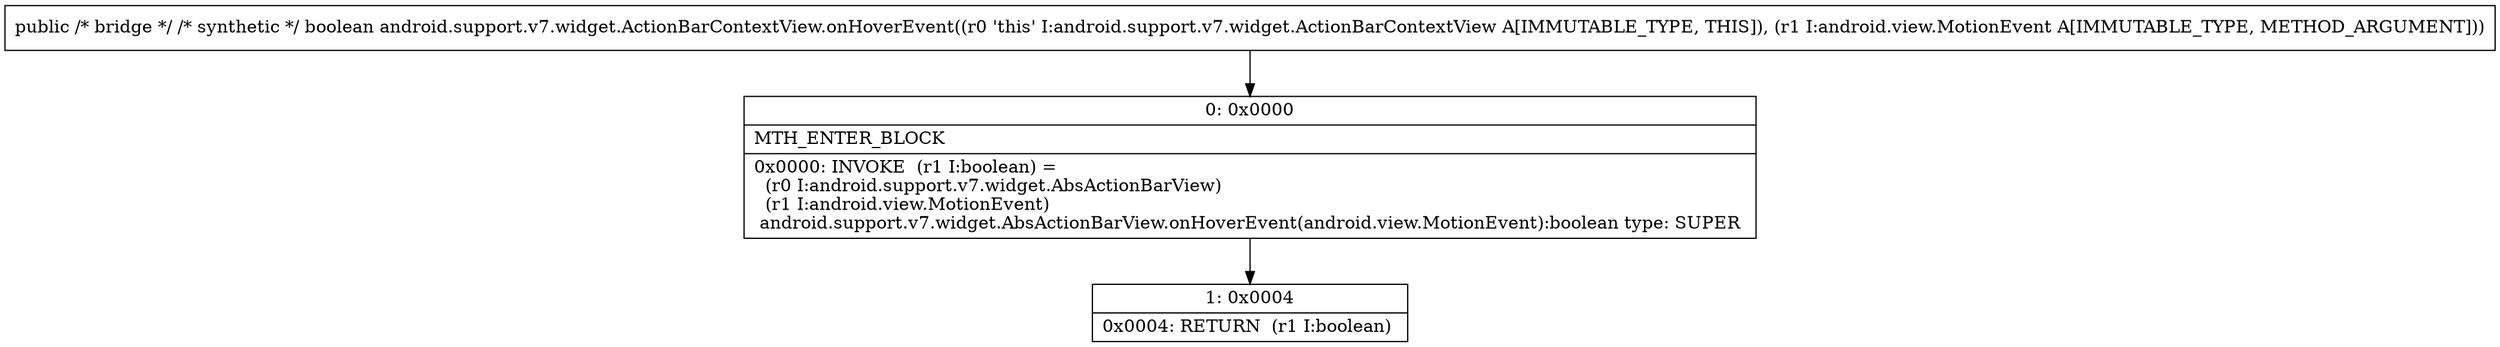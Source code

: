 digraph "CFG forandroid.support.v7.widget.ActionBarContextView.onHoverEvent(Landroid\/view\/MotionEvent;)Z" {
Node_0 [shape=record,label="{0\:\ 0x0000|MTH_ENTER_BLOCK\l|0x0000: INVOKE  (r1 I:boolean) = \l  (r0 I:android.support.v7.widget.AbsActionBarView)\l  (r1 I:android.view.MotionEvent)\l android.support.v7.widget.AbsActionBarView.onHoverEvent(android.view.MotionEvent):boolean type: SUPER \l}"];
Node_1 [shape=record,label="{1\:\ 0x0004|0x0004: RETURN  (r1 I:boolean) \l}"];
MethodNode[shape=record,label="{public \/* bridge *\/ \/* synthetic *\/ boolean android.support.v7.widget.ActionBarContextView.onHoverEvent((r0 'this' I:android.support.v7.widget.ActionBarContextView A[IMMUTABLE_TYPE, THIS]), (r1 I:android.view.MotionEvent A[IMMUTABLE_TYPE, METHOD_ARGUMENT])) }"];
MethodNode -> Node_0;
Node_0 -> Node_1;
}

